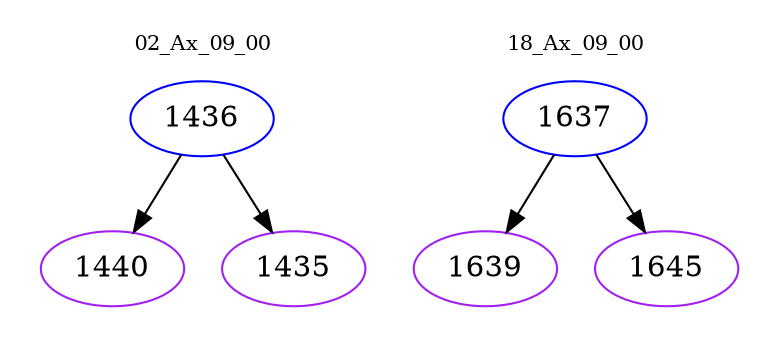 digraph{
subgraph cluster_0 {
color = white
label = "02_Ax_09_00";
fontsize=10;
T0_1436 [label="1436", color="blue"]
T0_1436 -> T0_1440 [color="black"]
T0_1440 [label="1440", color="purple"]
T0_1436 -> T0_1435 [color="black"]
T0_1435 [label="1435", color="purple"]
}
subgraph cluster_1 {
color = white
label = "18_Ax_09_00";
fontsize=10;
T1_1637 [label="1637", color="blue"]
T1_1637 -> T1_1639 [color="black"]
T1_1639 [label="1639", color="purple"]
T1_1637 -> T1_1645 [color="black"]
T1_1645 [label="1645", color="purple"]
}
}
